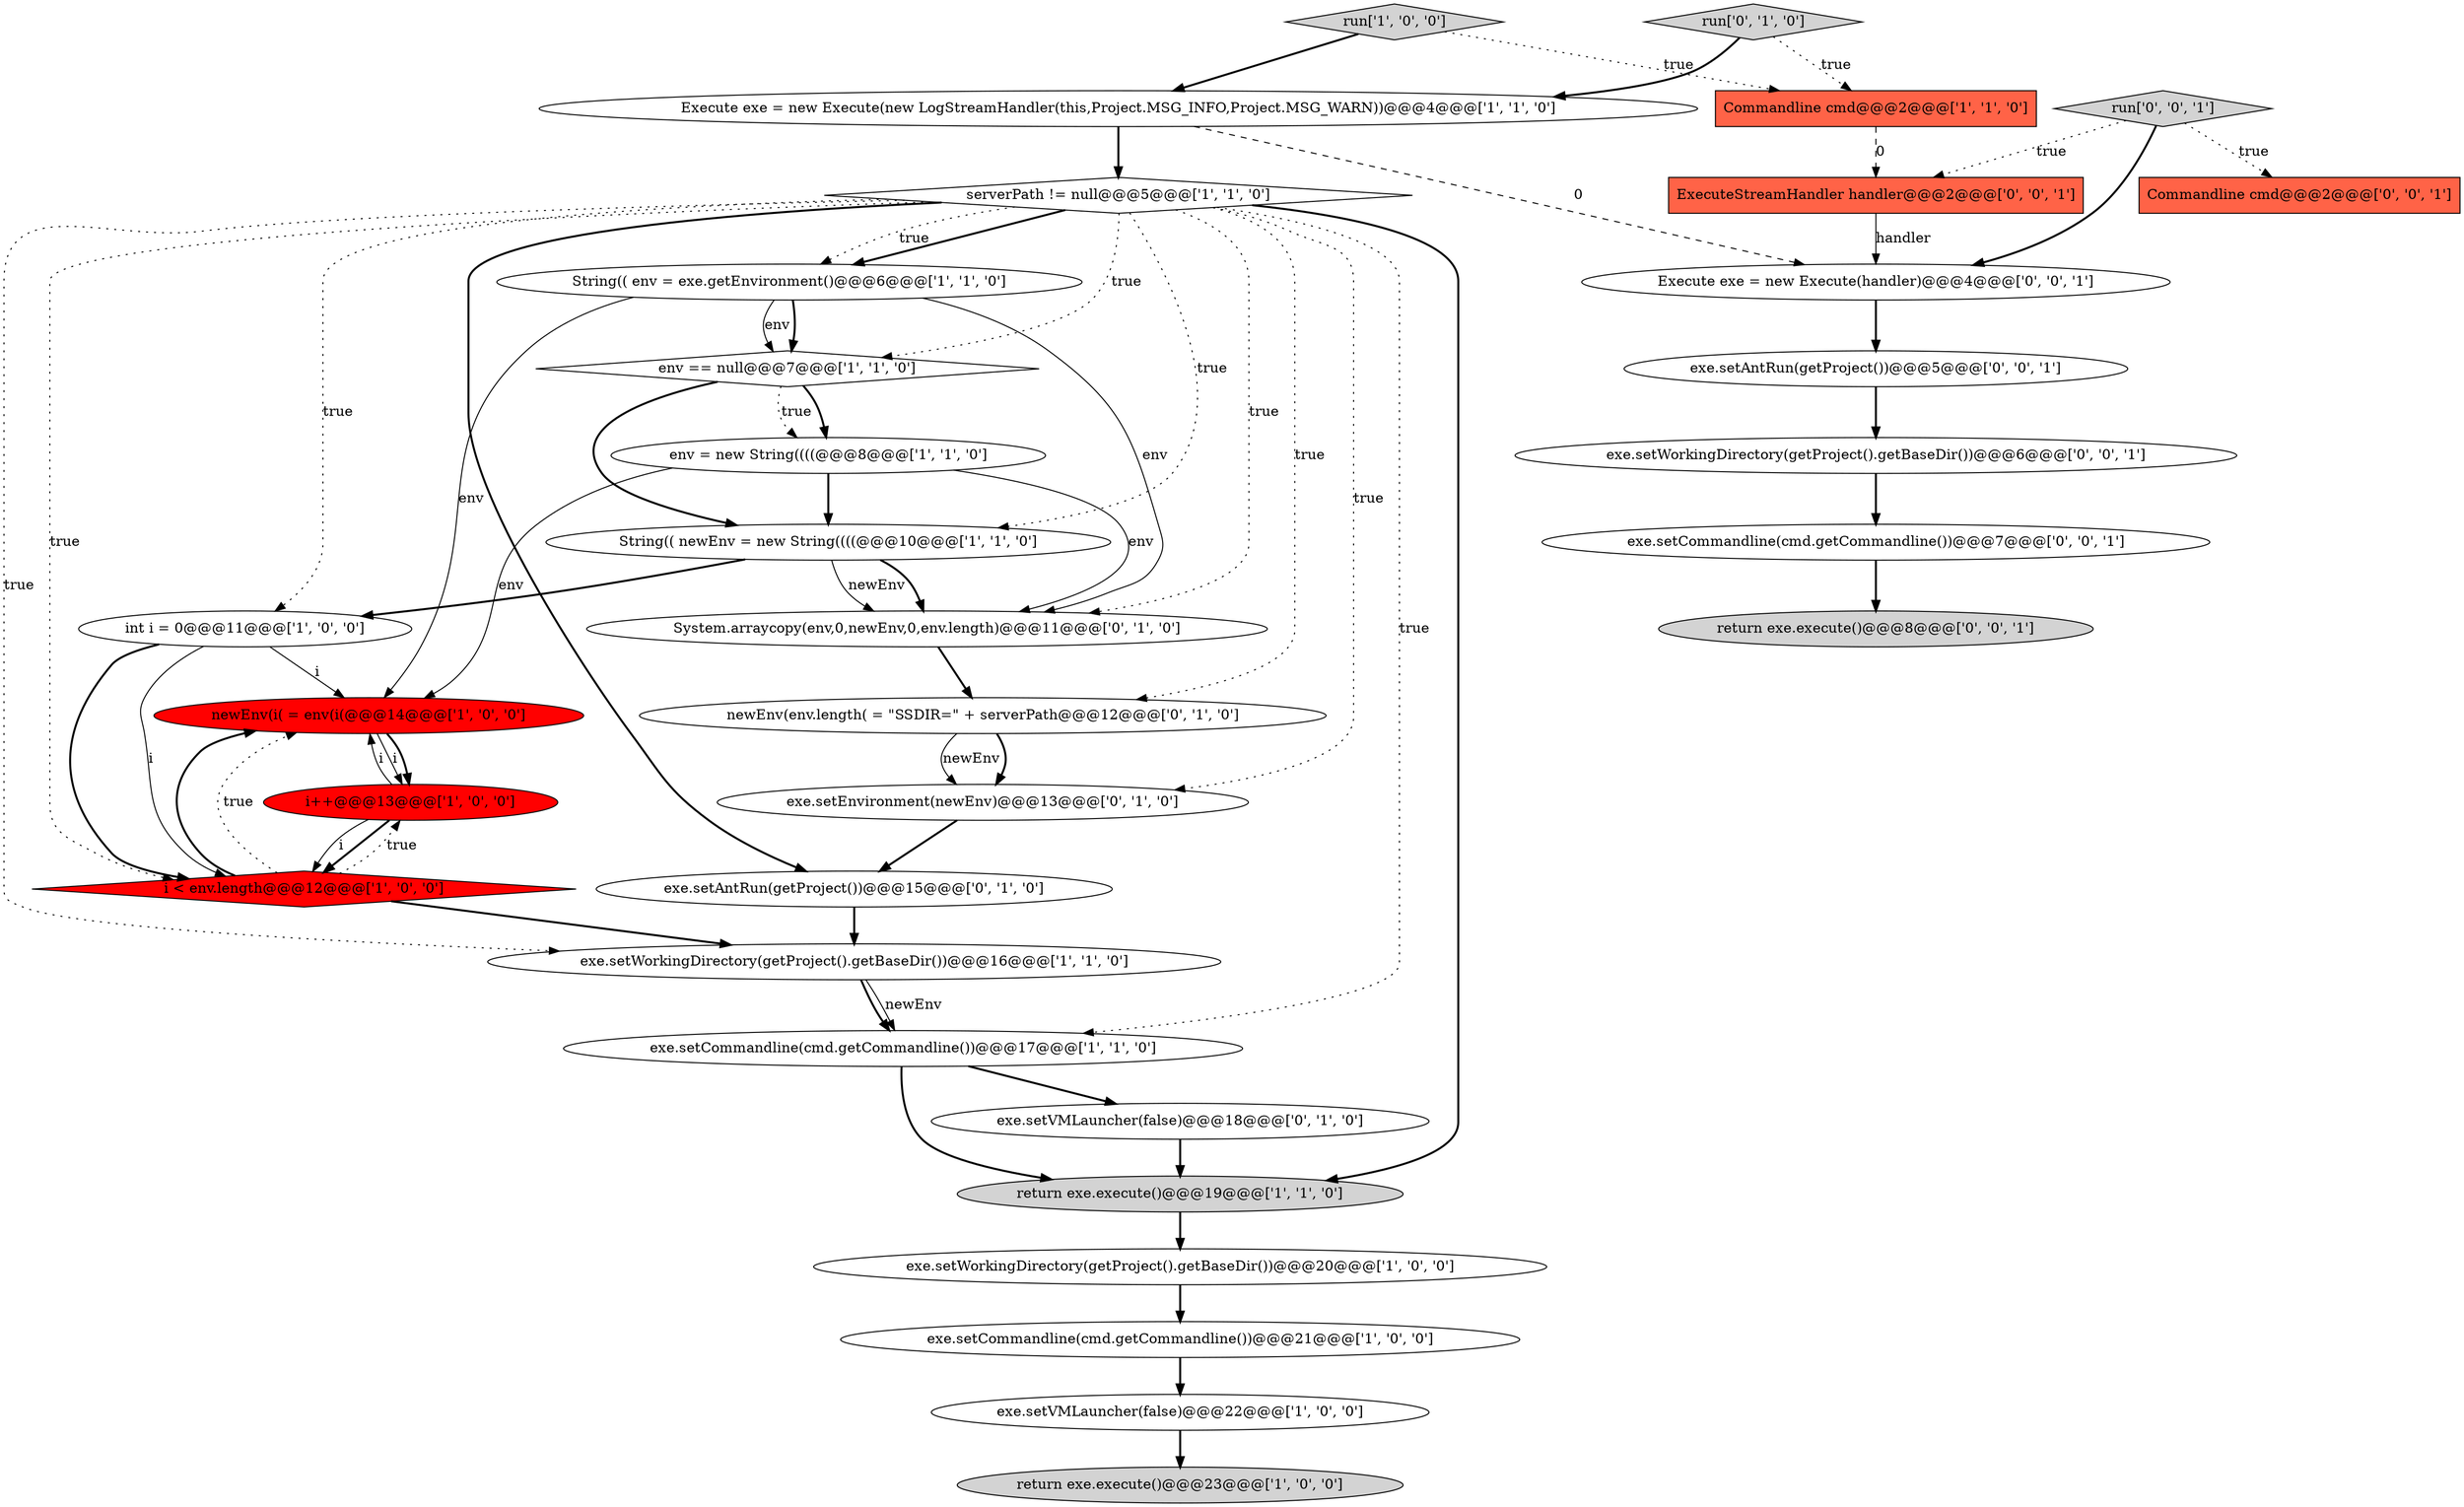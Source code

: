 digraph {
8 [style = filled, label = "String(( newEnv = new String((((@@@10@@@['1', '1', '0']", fillcolor = white, shape = ellipse image = "AAA0AAABBB1BBB"];
5 [style = filled, label = "newEnv(i( = env(i(@@@14@@@['1', '0', '0']", fillcolor = red, shape = ellipse image = "AAA1AAABBB1BBB"];
27 [style = filled, label = "Commandline cmd@@@2@@@['0', '0', '1']", fillcolor = tomato, shape = box image = "AAA0AAABBB3BBB"];
26 [style = filled, label = "exe.setAntRun(getProject())@@@5@@@['0', '0', '1']", fillcolor = white, shape = ellipse image = "AAA0AAABBB3BBB"];
12 [style = filled, label = "exe.setWorkingDirectory(getProject().getBaseDir())@@@20@@@['1', '0', '0']", fillcolor = white, shape = ellipse image = "AAA0AAABBB1BBB"];
7 [style = filled, label = "i++@@@13@@@['1', '0', '0']", fillcolor = red, shape = ellipse image = "AAA1AAABBB1BBB"];
19 [style = filled, label = "exe.setAntRun(getProject())@@@15@@@['0', '1', '0']", fillcolor = white, shape = ellipse image = "AAA0AAABBB2BBB"];
29 [style = filled, label = "return exe.execute()@@@8@@@['0', '0', '1']", fillcolor = lightgray, shape = ellipse image = "AAA0AAABBB3BBB"];
24 [style = filled, label = "newEnv(env.length( = \"SSDIR=\" + serverPath@@@12@@@['0', '1', '0']", fillcolor = white, shape = ellipse image = "AAA0AAABBB2BBB"];
15 [style = filled, label = "exe.setCommandline(cmd.getCommandline())@@@17@@@['1', '1', '0']", fillcolor = white, shape = ellipse image = "AAA0AAABBB1BBB"];
14 [style = filled, label = "Execute exe = new Execute(new LogStreamHandler(this,Project.MSG_INFO,Project.MSG_WARN))@@@4@@@['1', '1', '0']", fillcolor = white, shape = ellipse image = "AAA0AAABBB1BBB"];
0 [style = filled, label = "run['1', '0', '0']", fillcolor = lightgray, shape = diamond image = "AAA0AAABBB1BBB"];
3 [style = filled, label = "exe.setVMLauncher(false)@@@22@@@['1', '0', '0']", fillcolor = white, shape = ellipse image = "AAA0AAABBB1BBB"];
2 [style = filled, label = "exe.setCommandline(cmd.getCommandline())@@@21@@@['1', '0', '0']", fillcolor = white, shape = ellipse image = "AAA0AAABBB1BBB"];
20 [style = filled, label = "exe.setVMLauncher(false)@@@18@@@['0', '1', '0']", fillcolor = white, shape = ellipse image = "AAA0AAABBB2BBB"];
23 [style = filled, label = "run['0', '1', '0']", fillcolor = lightgray, shape = diamond image = "AAA0AAABBB2BBB"];
17 [style = filled, label = "int i = 0@@@11@@@['1', '0', '0']", fillcolor = white, shape = ellipse image = "AAA0AAABBB1BBB"];
30 [style = filled, label = "exe.setWorkingDirectory(getProject().getBaseDir())@@@6@@@['0', '0', '1']", fillcolor = white, shape = ellipse image = "AAA0AAABBB3BBB"];
1 [style = filled, label = "serverPath != null@@@5@@@['1', '1', '0']", fillcolor = white, shape = diamond image = "AAA0AAABBB1BBB"];
31 [style = filled, label = "exe.setCommandline(cmd.getCommandline())@@@7@@@['0', '0', '1']", fillcolor = white, shape = ellipse image = "AAA0AAABBB3BBB"];
13 [style = filled, label = "exe.setWorkingDirectory(getProject().getBaseDir())@@@16@@@['1', '1', '0']", fillcolor = white, shape = ellipse image = "AAA0AAABBB1BBB"];
6 [style = filled, label = "String(( env = exe.getEnvironment()@@@6@@@['1', '1', '0']", fillcolor = white, shape = ellipse image = "AAA0AAABBB1BBB"];
16 [style = filled, label = "Commandline cmd@@@2@@@['1', '1', '0']", fillcolor = tomato, shape = box image = "AAA0AAABBB1BBB"];
25 [style = filled, label = "Execute exe = new Execute(handler)@@@4@@@['0', '0', '1']", fillcolor = white, shape = ellipse image = "AAA0AAABBB3BBB"];
9 [style = filled, label = "i < env.length@@@12@@@['1', '0', '0']", fillcolor = red, shape = diamond image = "AAA1AAABBB1BBB"];
10 [style = filled, label = "return exe.execute()@@@19@@@['1', '1', '0']", fillcolor = lightgray, shape = ellipse image = "AAA0AAABBB1BBB"];
4 [style = filled, label = "env = new String((((@@@8@@@['1', '1', '0']", fillcolor = white, shape = ellipse image = "AAA0AAABBB1BBB"];
22 [style = filled, label = "exe.setEnvironment(newEnv)@@@13@@@['0', '1', '0']", fillcolor = white, shape = ellipse image = "AAA0AAABBB2BBB"];
28 [style = filled, label = "ExecuteStreamHandler handler@@@2@@@['0', '0', '1']", fillcolor = tomato, shape = box image = "AAA0AAABBB3BBB"];
32 [style = filled, label = "run['0', '0', '1']", fillcolor = lightgray, shape = diamond image = "AAA0AAABBB3BBB"];
18 [style = filled, label = "return exe.execute()@@@23@@@['1', '0', '0']", fillcolor = lightgray, shape = ellipse image = "AAA0AAABBB1BBB"];
11 [style = filled, label = "env == null@@@7@@@['1', '1', '0']", fillcolor = white, shape = diamond image = "AAA0AAABBB1BBB"];
21 [style = filled, label = "System.arraycopy(env,0,newEnv,0,env.length)@@@11@@@['0', '1', '0']", fillcolor = white, shape = ellipse image = "AAA0AAABBB2BBB"];
23->16 [style = dotted, label="true"];
6->5 [style = solid, label="env"];
15->10 [style = bold, label=""];
32->28 [style = dotted, label="true"];
28->25 [style = solid, label="handler"];
1->17 [style = dotted, label="true"];
22->19 [style = bold, label=""];
14->25 [style = dashed, label="0"];
4->21 [style = solid, label="env"];
17->9 [style = bold, label=""];
2->3 [style = bold, label=""];
11->4 [style = bold, label=""];
1->11 [style = dotted, label="true"];
1->24 [style = dotted, label="true"];
1->22 [style = dotted, label="true"];
1->21 [style = dotted, label="true"];
6->21 [style = solid, label="env"];
31->29 [style = bold, label=""];
5->7 [style = solid, label="i"];
21->24 [style = bold, label=""];
11->4 [style = dotted, label="true"];
24->22 [style = bold, label=""];
17->9 [style = solid, label="i"];
14->1 [style = bold, label=""];
7->9 [style = solid, label="i"];
20->10 [style = bold, label=""];
3->18 [style = bold, label=""];
23->14 [style = bold, label=""];
26->30 [style = bold, label=""];
8->17 [style = bold, label=""];
7->9 [style = bold, label=""];
1->13 [style = dotted, label="true"];
17->5 [style = solid, label="i"];
7->5 [style = solid, label="i"];
12->2 [style = bold, label=""];
0->14 [style = bold, label=""];
32->27 [style = dotted, label="true"];
1->6 [style = bold, label=""];
19->13 [style = bold, label=""];
10->12 [style = bold, label=""];
30->31 [style = bold, label=""];
15->20 [style = bold, label=""];
1->15 [style = dotted, label="true"];
6->11 [style = bold, label=""];
1->9 [style = dotted, label="true"];
6->11 [style = solid, label="env"];
25->26 [style = bold, label=""];
32->25 [style = bold, label=""];
4->5 [style = solid, label="env"];
1->8 [style = dotted, label="true"];
8->21 [style = solid, label="newEnv"];
9->5 [style = bold, label=""];
8->21 [style = bold, label=""];
11->8 [style = bold, label=""];
4->8 [style = bold, label=""];
5->7 [style = bold, label=""];
1->6 [style = dotted, label="true"];
13->15 [style = solid, label="newEnv"];
13->15 [style = bold, label=""];
0->16 [style = dotted, label="true"];
9->7 [style = dotted, label="true"];
1->19 [style = bold, label=""];
16->28 [style = dashed, label="0"];
1->10 [style = bold, label=""];
24->22 [style = solid, label="newEnv"];
9->13 [style = bold, label=""];
9->5 [style = dotted, label="true"];
}
